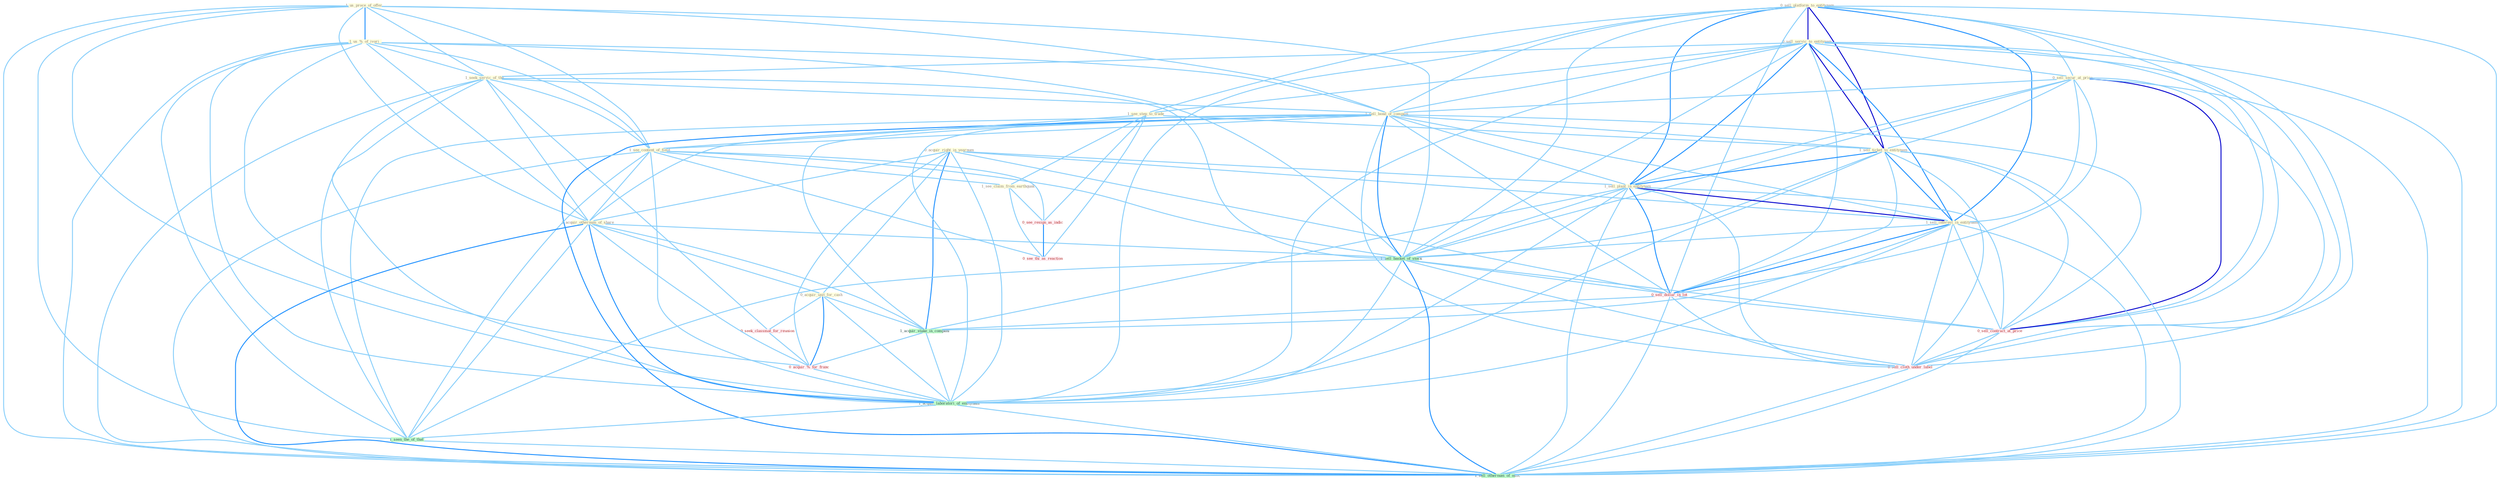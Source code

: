 Graph G{ 
    node
    [shape=polygon,style=filled,width=.5,height=.06,color="#BDFCC9",fixedsize=true,fontsize=4,
    fontcolor="#2f4f4f"];
    {node
    [color="#ffffe0", fontcolor="#8b7d6b"] "1_us_proce_of_offer " "1_us_%_of_ivori " "0_sell_platform_to_entitynam " "0_sell_servic_to_entitynam " "1_seek_servic_of_the " "0_sell_secur_at_price " "0_acquir_right_in_yearnum " "1_sell_bond_of_compani " "1_see_step_to_trade " "1_sell_ticket_to_entitynam " "1_see_content_of_field " "1_acquir_othernum_of_share " "1_see_claim_from_earthquak " "1_sell_plant_in_entitynam " "1_sell_interest_in_entitynam " "0_acquir_unit_for_cash "}
{node [color="#fff0f5", fontcolor="#b22222"] "0_seek_classmat_for_reunion " "0_sell_dollar_in_lot " "0_see_resign_as_indic " "0_acquir_%_for_franc " "0_sell_contract_at_price " "0_sell_cloth_under_label " "0_see_thi_as_reaction "}
edge [color="#B0E2FF"];

	"1_us_proce_of_offer " -- "1_us_%_of_ivori " [w="2", color="#1e90ff" , len=0.8];
	"1_us_proce_of_offer " -- "1_seek_servic_of_the " [w="1", color="#87cefa" ];
	"1_us_proce_of_offer " -- "1_sell_bond_of_compani " [w="1", color="#87cefa" ];
	"1_us_proce_of_offer " -- "1_see_content_of_field " [w="1", color="#87cefa" ];
	"1_us_proce_of_offer " -- "1_acquir_othernum_of_share " [w="1", color="#87cefa" ];
	"1_us_proce_of_offer " -- "1_sell_basket_of_stock " [w="1", color="#87cefa" ];
	"1_us_proce_of_offer " -- "1_acquir_laboratori_of_entitynam " [w="1", color="#87cefa" ];
	"1_us_proce_of_offer " -- "1_seen_the_of_that " [w="1", color="#87cefa" ];
	"1_us_proce_of_offer " -- "1_sell_othernum_of_offic " [w="1", color="#87cefa" ];
	"1_us_%_of_ivori " -- "1_seek_servic_of_the " [w="1", color="#87cefa" ];
	"1_us_%_of_ivori " -- "1_sell_bond_of_compani " [w="1", color="#87cefa" ];
	"1_us_%_of_ivori " -- "1_see_content_of_field " [w="1", color="#87cefa" ];
	"1_us_%_of_ivori " -- "1_acquir_othernum_of_share " [w="1", color="#87cefa" ];
	"1_us_%_of_ivori " -- "1_sell_basket_of_stock " [w="1", color="#87cefa" ];
	"1_us_%_of_ivori " -- "0_acquir_%_for_franc " [w="1", color="#87cefa" ];
	"1_us_%_of_ivori " -- "1_acquir_laboratori_of_entitynam " [w="1", color="#87cefa" ];
	"1_us_%_of_ivori " -- "1_seen_the_of_that " [w="1", color="#87cefa" ];
	"1_us_%_of_ivori " -- "1_sell_othernum_of_offic " [w="1", color="#87cefa" ];
	"0_sell_platform_to_entitynam " -- "0_sell_servic_to_entitynam " [w="3", color="#0000cd" , len=0.6];
	"0_sell_platform_to_entitynam " -- "0_sell_secur_at_price " [w="1", color="#87cefa" ];
	"0_sell_platform_to_entitynam " -- "1_sell_bond_of_compani " [w="1", color="#87cefa" ];
	"0_sell_platform_to_entitynam " -- "1_see_step_to_trade " [w="1", color="#87cefa" ];
	"0_sell_platform_to_entitynam " -- "1_sell_ticket_to_entitynam " [w="3", color="#0000cd" , len=0.6];
	"0_sell_platform_to_entitynam " -- "1_sell_plant_in_entitynam " [w="2", color="#1e90ff" , len=0.8];
	"0_sell_platform_to_entitynam " -- "1_sell_interest_in_entitynam " [w="2", color="#1e90ff" , len=0.8];
	"0_sell_platform_to_entitynam " -- "1_sell_basket_of_stock " [w="1", color="#87cefa" ];
	"0_sell_platform_to_entitynam " -- "0_sell_dollar_in_lot " [w="1", color="#87cefa" ];
	"0_sell_platform_to_entitynam " -- "0_sell_contract_at_price " [w="1", color="#87cefa" ];
	"0_sell_platform_to_entitynam " -- "1_acquir_laboratori_of_entitynam " [w="1", color="#87cefa" ];
	"0_sell_platform_to_entitynam " -- "0_sell_cloth_under_label " [w="1", color="#87cefa" ];
	"0_sell_platform_to_entitynam " -- "1_sell_othernum_of_offic " [w="1", color="#87cefa" ];
	"0_sell_servic_to_entitynam " -- "1_seek_servic_of_the " [w="1", color="#87cefa" ];
	"0_sell_servic_to_entitynam " -- "0_sell_secur_at_price " [w="1", color="#87cefa" ];
	"0_sell_servic_to_entitynam " -- "1_sell_bond_of_compani " [w="1", color="#87cefa" ];
	"0_sell_servic_to_entitynam " -- "1_see_step_to_trade " [w="1", color="#87cefa" ];
	"0_sell_servic_to_entitynam " -- "1_sell_ticket_to_entitynam " [w="3", color="#0000cd" , len=0.6];
	"0_sell_servic_to_entitynam " -- "1_sell_plant_in_entitynam " [w="2", color="#1e90ff" , len=0.8];
	"0_sell_servic_to_entitynam " -- "1_sell_interest_in_entitynam " [w="2", color="#1e90ff" , len=0.8];
	"0_sell_servic_to_entitynam " -- "1_sell_basket_of_stock " [w="1", color="#87cefa" ];
	"0_sell_servic_to_entitynam " -- "0_sell_dollar_in_lot " [w="1", color="#87cefa" ];
	"0_sell_servic_to_entitynam " -- "0_sell_contract_at_price " [w="1", color="#87cefa" ];
	"0_sell_servic_to_entitynam " -- "1_acquir_laboratori_of_entitynam " [w="1", color="#87cefa" ];
	"0_sell_servic_to_entitynam " -- "0_sell_cloth_under_label " [w="1", color="#87cefa" ];
	"0_sell_servic_to_entitynam " -- "1_sell_othernum_of_offic " [w="1", color="#87cefa" ];
	"1_seek_servic_of_the " -- "1_sell_bond_of_compani " [w="1", color="#87cefa" ];
	"1_seek_servic_of_the " -- "1_see_content_of_field " [w="1", color="#87cefa" ];
	"1_seek_servic_of_the " -- "1_acquir_othernum_of_share " [w="1", color="#87cefa" ];
	"1_seek_servic_of_the " -- "0_seek_classmat_for_reunion " [w="1", color="#87cefa" ];
	"1_seek_servic_of_the " -- "1_sell_basket_of_stock " [w="1", color="#87cefa" ];
	"1_seek_servic_of_the " -- "1_acquir_laboratori_of_entitynam " [w="1", color="#87cefa" ];
	"1_seek_servic_of_the " -- "1_seen_the_of_that " [w="1", color="#87cefa" ];
	"1_seek_servic_of_the " -- "1_sell_othernum_of_offic " [w="1", color="#87cefa" ];
	"0_sell_secur_at_price " -- "1_sell_bond_of_compani " [w="1", color="#87cefa" ];
	"0_sell_secur_at_price " -- "1_sell_ticket_to_entitynam " [w="1", color="#87cefa" ];
	"0_sell_secur_at_price " -- "1_sell_plant_in_entitynam " [w="1", color="#87cefa" ];
	"0_sell_secur_at_price " -- "1_sell_interest_in_entitynam " [w="1", color="#87cefa" ];
	"0_sell_secur_at_price " -- "1_sell_basket_of_stock " [w="1", color="#87cefa" ];
	"0_sell_secur_at_price " -- "0_sell_dollar_in_lot " [w="1", color="#87cefa" ];
	"0_sell_secur_at_price " -- "0_sell_contract_at_price " [w="3", color="#0000cd" , len=0.6];
	"0_sell_secur_at_price " -- "0_sell_cloth_under_label " [w="1", color="#87cefa" ];
	"0_sell_secur_at_price " -- "1_sell_othernum_of_offic " [w="1", color="#87cefa" ];
	"0_acquir_right_in_yearnum " -- "1_acquir_othernum_of_share " [w="1", color="#87cefa" ];
	"0_acquir_right_in_yearnum " -- "1_sell_plant_in_entitynam " [w="1", color="#87cefa" ];
	"0_acquir_right_in_yearnum " -- "1_sell_interest_in_entitynam " [w="1", color="#87cefa" ];
	"0_acquir_right_in_yearnum " -- "0_acquir_unit_for_cash " [w="1", color="#87cefa" ];
	"0_acquir_right_in_yearnum " -- "0_sell_dollar_in_lot " [w="1", color="#87cefa" ];
	"0_acquir_right_in_yearnum " -- "1_acquir_stake_in_compani " [w="2", color="#1e90ff" , len=0.8];
	"0_acquir_right_in_yearnum " -- "0_acquir_%_for_franc " [w="1", color="#87cefa" ];
	"0_acquir_right_in_yearnum " -- "1_acquir_laboratori_of_entitynam " [w="1", color="#87cefa" ];
	"1_sell_bond_of_compani " -- "1_sell_ticket_to_entitynam " [w="1", color="#87cefa" ];
	"1_sell_bond_of_compani " -- "1_see_content_of_field " [w="1", color="#87cefa" ];
	"1_sell_bond_of_compani " -- "1_acquir_othernum_of_share " [w="1", color="#87cefa" ];
	"1_sell_bond_of_compani " -- "1_sell_plant_in_entitynam " [w="1", color="#87cefa" ];
	"1_sell_bond_of_compani " -- "1_sell_interest_in_entitynam " [w="1", color="#87cefa" ];
	"1_sell_bond_of_compani " -- "1_sell_basket_of_stock " [w="2", color="#1e90ff" , len=0.8];
	"1_sell_bond_of_compani " -- "0_sell_dollar_in_lot " [w="1", color="#87cefa" ];
	"1_sell_bond_of_compani " -- "1_acquir_stake_in_compani " [w="1", color="#87cefa" ];
	"1_sell_bond_of_compani " -- "0_sell_contract_at_price " [w="1", color="#87cefa" ];
	"1_sell_bond_of_compani " -- "1_acquir_laboratori_of_entitynam " [w="1", color="#87cefa" ];
	"1_sell_bond_of_compani " -- "0_sell_cloth_under_label " [w="1", color="#87cefa" ];
	"1_sell_bond_of_compani " -- "1_seen_the_of_that " [w="1", color="#87cefa" ];
	"1_sell_bond_of_compani " -- "1_sell_othernum_of_offic " [w="2", color="#1e90ff" , len=0.8];
	"1_see_step_to_trade " -- "1_sell_ticket_to_entitynam " [w="1", color="#87cefa" ];
	"1_see_step_to_trade " -- "1_see_content_of_field " [w="1", color="#87cefa" ];
	"1_see_step_to_trade " -- "1_see_claim_from_earthquak " [w="1", color="#87cefa" ];
	"1_see_step_to_trade " -- "0_see_resign_as_indic " [w="1", color="#87cefa" ];
	"1_see_step_to_trade " -- "0_see_thi_as_reaction " [w="1", color="#87cefa" ];
	"1_sell_ticket_to_entitynam " -- "1_sell_plant_in_entitynam " [w="2", color="#1e90ff" , len=0.8];
	"1_sell_ticket_to_entitynam " -- "1_sell_interest_in_entitynam " [w="2", color="#1e90ff" , len=0.8];
	"1_sell_ticket_to_entitynam " -- "1_sell_basket_of_stock " [w="1", color="#87cefa" ];
	"1_sell_ticket_to_entitynam " -- "0_sell_dollar_in_lot " [w="1", color="#87cefa" ];
	"1_sell_ticket_to_entitynam " -- "0_sell_contract_at_price " [w="1", color="#87cefa" ];
	"1_sell_ticket_to_entitynam " -- "1_acquir_laboratori_of_entitynam " [w="1", color="#87cefa" ];
	"1_sell_ticket_to_entitynam " -- "0_sell_cloth_under_label " [w="1", color="#87cefa" ];
	"1_sell_ticket_to_entitynam " -- "1_sell_othernum_of_offic " [w="1", color="#87cefa" ];
	"1_see_content_of_field " -- "1_acquir_othernum_of_share " [w="1", color="#87cefa" ];
	"1_see_content_of_field " -- "1_see_claim_from_earthquak " [w="1", color="#87cefa" ];
	"1_see_content_of_field " -- "1_sell_basket_of_stock " [w="1", color="#87cefa" ];
	"1_see_content_of_field " -- "0_see_resign_as_indic " [w="1", color="#87cefa" ];
	"1_see_content_of_field " -- "1_acquir_laboratori_of_entitynam " [w="1", color="#87cefa" ];
	"1_see_content_of_field " -- "1_seen_the_of_that " [w="1", color="#87cefa" ];
	"1_see_content_of_field " -- "1_sell_othernum_of_offic " [w="1", color="#87cefa" ];
	"1_see_content_of_field " -- "0_see_thi_as_reaction " [w="1", color="#87cefa" ];
	"1_acquir_othernum_of_share " -- "0_acquir_unit_for_cash " [w="1", color="#87cefa" ];
	"1_acquir_othernum_of_share " -- "1_sell_basket_of_stock " [w="1", color="#87cefa" ];
	"1_acquir_othernum_of_share " -- "1_acquir_stake_in_compani " [w="1", color="#87cefa" ];
	"1_acquir_othernum_of_share " -- "0_acquir_%_for_franc " [w="1", color="#87cefa" ];
	"1_acquir_othernum_of_share " -- "1_acquir_laboratori_of_entitynam " [w="2", color="#1e90ff" , len=0.8];
	"1_acquir_othernum_of_share " -- "1_seen_the_of_that " [w="1", color="#87cefa" ];
	"1_acquir_othernum_of_share " -- "1_sell_othernum_of_offic " [w="2", color="#1e90ff" , len=0.8];
	"1_see_claim_from_earthquak " -- "0_see_resign_as_indic " [w="1", color="#87cefa" ];
	"1_see_claim_from_earthquak " -- "0_see_thi_as_reaction " [w="1", color="#87cefa" ];
	"1_sell_plant_in_entitynam " -- "1_sell_interest_in_entitynam " [w="3", color="#0000cd" , len=0.6];
	"1_sell_plant_in_entitynam " -- "1_sell_basket_of_stock " [w="1", color="#87cefa" ];
	"1_sell_plant_in_entitynam " -- "0_sell_dollar_in_lot " [w="2", color="#1e90ff" , len=0.8];
	"1_sell_plant_in_entitynam " -- "1_acquir_stake_in_compani " [w="1", color="#87cefa" ];
	"1_sell_plant_in_entitynam " -- "0_sell_contract_at_price " [w="1", color="#87cefa" ];
	"1_sell_plant_in_entitynam " -- "1_acquir_laboratori_of_entitynam " [w="1", color="#87cefa" ];
	"1_sell_plant_in_entitynam " -- "0_sell_cloth_under_label " [w="1", color="#87cefa" ];
	"1_sell_plant_in_entitynam " -- "1_sell_othernum_of_offic " [w="1", color="#87cefa" ];
	"1_sell_interest_in_entitynam " -- "1_sell_basket_of_stock " [w="1", color="#87cefa" ];
	"1_sell_interest_in_entitynam " -- "0_sell_dollar_in_lot " [w="2", color="#1e90ff" , len=0.8];
	"1_sell_interest_in_entitynam " -- "1_acquir_stake_in_compani " [w="1", color="#87cefa" ];
	"1_sell_interest_in_entitynam " -- "0_sell_contract_at_price " [w="1", color="#87cefa" ];
	"1_sell_interest_in_entitynam " -- "1_acquir_laboratori_of_entitynam " [w="1", color="#87cefa" ];
	"1_sell_interest_in_entitynam " -- "0_sell_cloth_under_label " [w="1", color="#87cefa" ];
	"1_sell_interest_in_entitynam " -- "1_sell_othernum_of_offic " [w="1", color="#87cefa" ];
	"0_acquir_unit_for_cash " -- "0_seek_classmat_for_reunion " [w="1", color="#87cefa" ];
	"0_acquir_unit_for_cash " -- "1_acquir_stake_in_compani " [w="1", color="#87cefa" ];
	"0_acquir_unit_for_cash " -- "0_acquir_%_for_franc " [w="2", color="#1e90ff" , len=0.8];
	"0_acquir_unit_for_cash " -- "1_acquir_laboratori_of_entitynam " [w="1", color="#87cefa" ];
	"0_seek_classmat_for_reunion " -- "0_acquir_%_for_franc " [w="1", color="#87cefa" ];
	"1_sell_basket_of_stock " -- "0_sell_dollar_in_lot " [w="1", color="#87cefa" ];
	"1_sell_basket_of_stock " -- "0_sell_contract_at_price " [w="1", color="#87cefa" ];
	"1_sell_basket_of_stock " -- "1_acquir_laboratori_of_entitynam " [w="1", color="#87cefa" ];
	"1_sell_basket_of_stock " -- "0_sell_cloth_under_label " [w="1", color="#87cefa" ];
	"1_sell_basket_of_stock " -- "1_seen_the_of_that " [w="1", color="#87cefa" ];
	"1_sell_basket_of_stock " -- "1_sell_othernum_of_offic " [w="2", color="#1e90ff" , len=0.8];
	"0_sell_dollar_in_lot " -- "1_acquir_stake_in_compani " [w="1", color="#87cefa" ];
	"0_sell_dollar_in_lot " -- "0_sell_contract_at_price " [w="1", color="#87cefa" ];
	"0_sell_dollar_in_lot " -- "0_sell_cloth_under_label " [w="1", color="#87cefa" ];
	"0_sell_dollar_in_lot " -- "1_sell_othernum_of_offic " [w="1", color="#87cefa" ];
	"0_see_resign_as_indic " -- "0_see_thi_as_reaction " [w="2", color="#1e90ff" , len=0.8];
	"1_acquir_stake_in_compani " -- "0_acquir_%_for_franc " [w="1", color="#87cefa" ];
	"1_acquir_stake_in_compani " -- "1_acquir_laboratori_of_entitynam " [w="1", color="#87cefa" ];
	"0_acquir_%_for_franc " -- "1_acquir_laboratori_of_entitynam " [w="1", color="#87cefa" ];
	"0_sell_contract_at_price " -- "0_sell_cloth_under_label " [w="1", color="#87cefa" ];
	"0_sell_contract_at_price " -- "1_sell_othernum_of_offic " [w="1", color="#87cefa" ];
	"1_acquir_laboratori_of_entitynam " -- "1_seen_the_of_that " [w="1", color="#87cefa" ];
	"1_acquir_laboratori_of_entitynam " -- "1_sell_othernum_of_offic " [w="1", color="#87cefa" ];
	"0_sell_cloth_under_label " -- "1_sell_othernum_of_offic " [w="1", color="#87cefa" ];
	"1_seen_the_of_that " -- "1_sell_othernum_of_offic " [w="1", color="#87cefa" ];
}